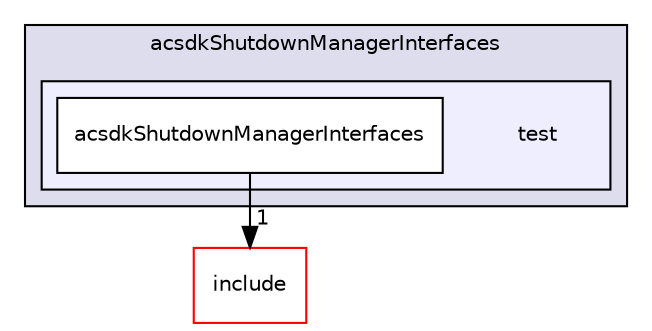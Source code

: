 digraph "/workplace/avs-device-sdk/shared/acsdkShutdownManagerInterfaces/test" {
  compound=true
  node [ fontsize="10", fontname="Helvetica"];
  edge [ labelfontsize="10", labelfontname="Helvetica"];
  subgraph clusterdir_327d2d2447c2d09118d81200f3476bc6 {
    graph [ bgcolor="#ddddee", pencolor="black", label="acsdkShutdownManagerInterfaces" fontname="Helvetica", fontsize="10", URL="dir_327d2d2447c2d09118d81200f3476bc6.html"]
  subgraph clusterdir_caf6419431fffe79348c7b671327a13b {
    graph [ bgcolor="#eeeeff", pencolor="black", label="" URL="dir_caf6419431fffe79348c7b671327a13b.html"];
    dir_caf6419431fffe79348c7b671327a13b [shape=plaintext label="test"];
    dir_5f39601f0b4e5db95ce44865d6f4edb7 [shape=box label="acsdkShutdownManagerInterfaces" color="black" fillcolor="white" style="filled" URL="dir_5f39601f0b4e5db95ce44865d6f4edb7.html"];
  }
  }
  dir_28cc11924150c940675c4653a704057f [shape=box label="include" fillcolor="white" style="filled" color="red" URL="dir_28cc11924150c940675c4653a704057f.html"];
  dir_5f39601f0b4e5db95ce44865d6f4edb7->dir_28cc11924150c940675c4653a704057f [headlabel="1", labeldistance=1.5 headhref="dir_000625_000622.html"];
}
